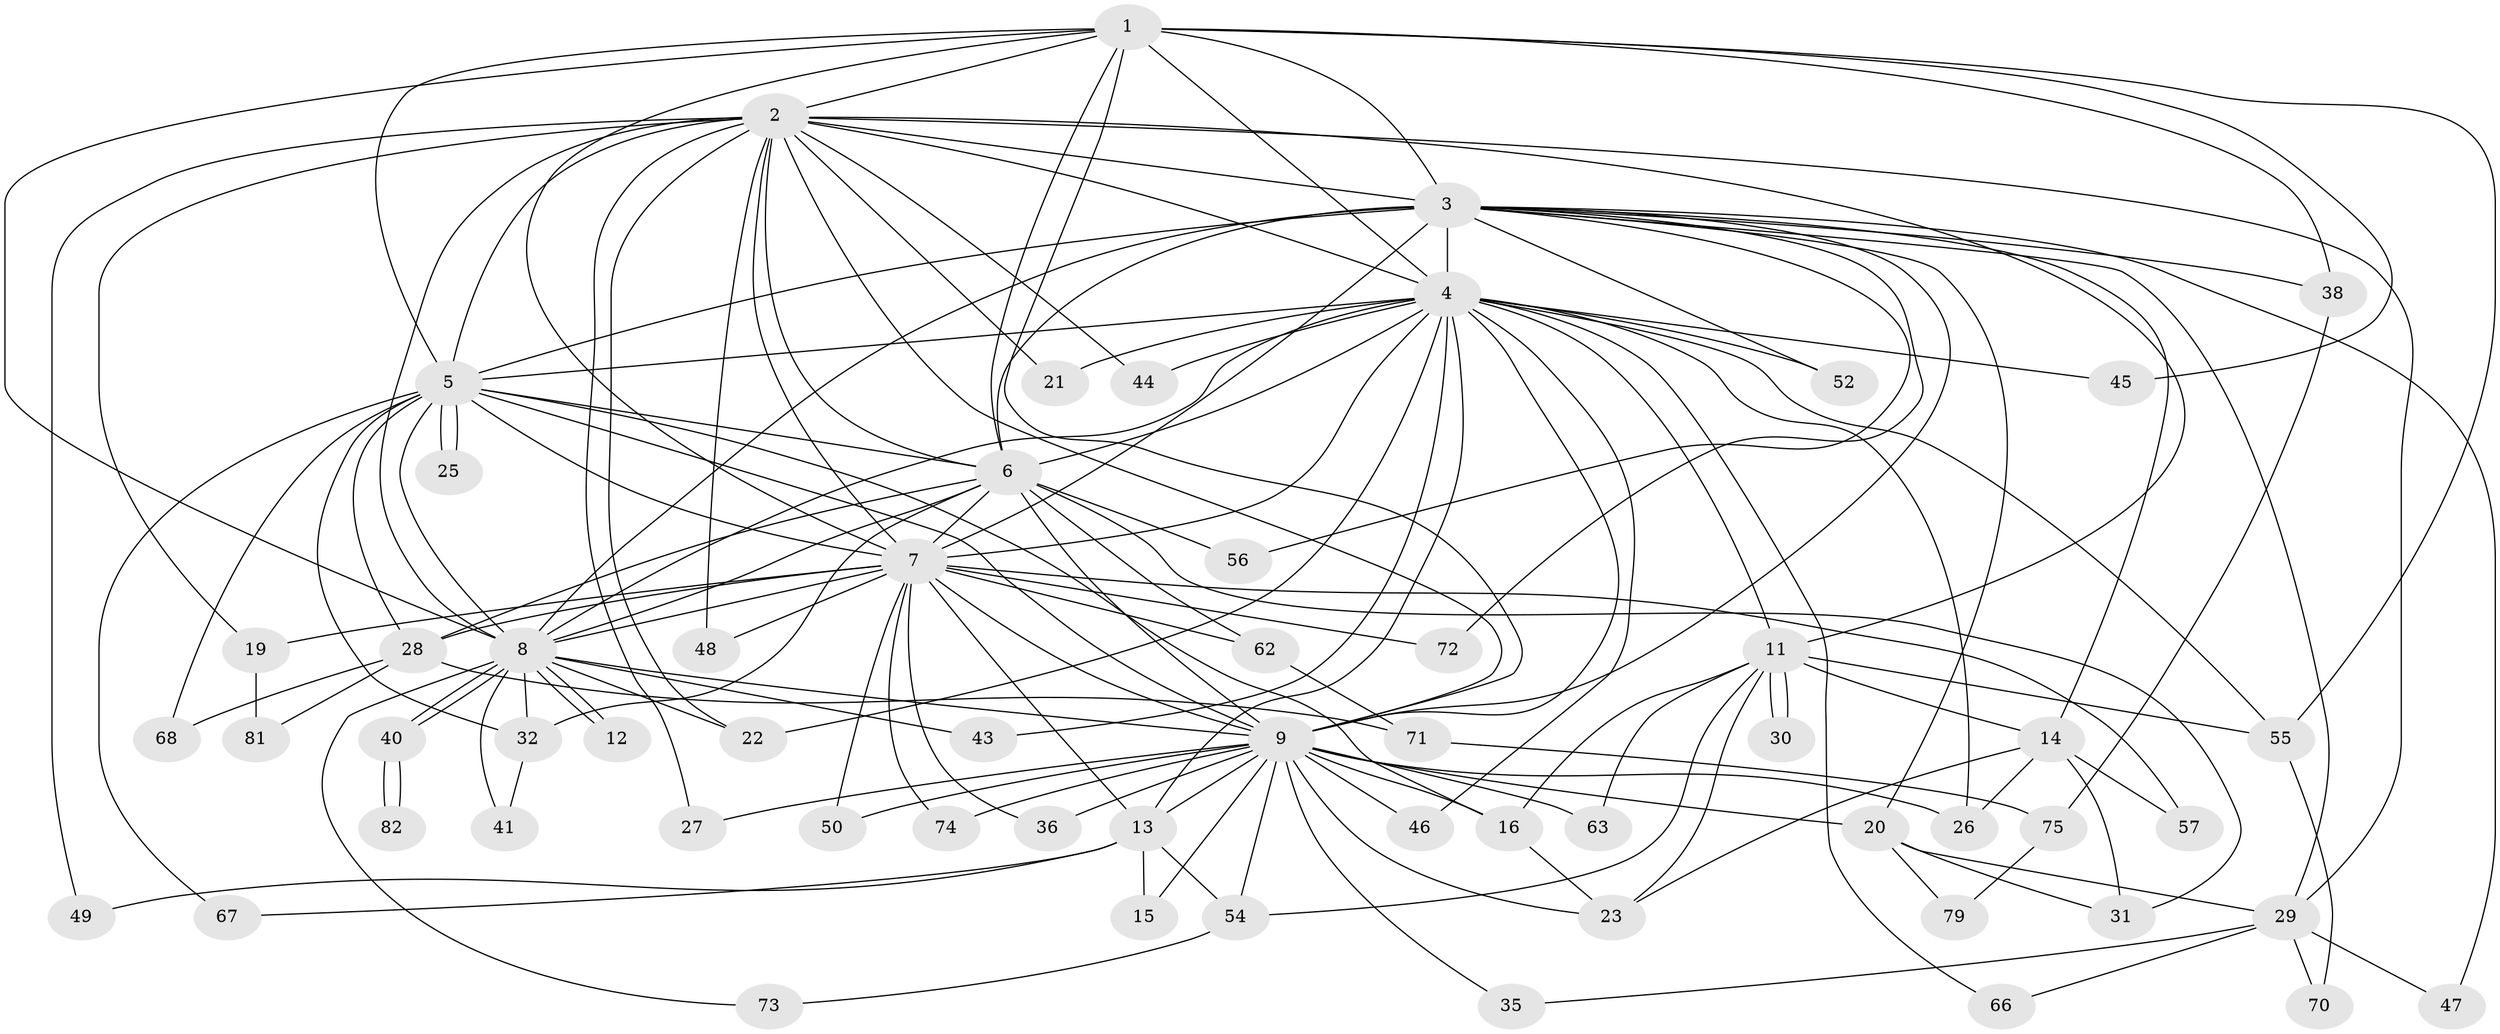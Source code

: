 // Generated by graph-tools (version 1.1) at 2025/51/02/27/25 19:51:47]
// undirected, 60 vertices, 150 edges
graph export_dot {
graph [start="1"]
  node [color=gray90,style=filled];
  1 [super="+61"];
  2 [super="+69"];
  3 [super="+10"];
  4 [super="+18"];
  5 [super="+51"];
  6 [super="+37"];
  7 [super="+76"];
  8 [super="+53"];
  9 [super="+33"];
  11 [super="+17"];
  12;
  13 [super="+42"];
  14 [super="+24"];
  15;
  16 [super="+65"];
  19;
  20;
  21;
  22 [super="+77"];
  23 [super="+80"];
  25;
  26 [super="+64"];
  27;
  28 [super="+60"];
  29 [super="+58"];
  30;
  31 [super="+34"];
  32 [super="+39"];
  35;
  36;
  38;
  40;
  41;
  43;
  44;
  45;
  46;
  47;
  48;
  49;
  50;
  52;
  54 [super="+59"];
  55 [super="+78"];
  56;
  57;
  62;
  63;
  66;
  67;
  68;
  70;
  71;
  72;
  73;
  74;
  75;
  79;
  81;
  82;
  1 -- 2;
  1 -- 3 [weight=2];
  1 -- 4;
  1 -- 5;
  1 -- 6;
  1 -- 7 [weight=2];
  1 -- 8;
  1 -- 9;
  1 -- 38;
  1 -- 45;
  1 -- 55;
  2 -- 3 [weight=2];
  2 -- 4;
  2 -- 5;
  2 -- 6;
  2 -- 7;
  2 -- 8;
  2 -- 9;
  2 -- 11;
  2 -- 19;
  2 -- 21;
  2 -- 22;
  2 -- 27;
  2 -- 29;
  2 -- 44;
  2 -- 48;
  2 -- 49;
  3 -- 4 [weight=2];
  3 -- 5 [weight=2];
  3 -- 6 [weight=2];
  3 -- 7 [weight=2];
  3 -- 8 [weight=2];
  3 -- 9 [weight=3];
  3 -- 20;
  3 -- 38;
  3 -- 52;
  3 -- 56;
  3 -- 72;
  3 -- 14;
  3 -- 47;
  3 -- 29;
  4 -- 5;
  4 -- 6;
  4 -- 7;
  4 -- 8;
  4 -- 9;
  4 -- 11 [weight=2];
  4 -- 21;
  4 -- 22;
  4 -- 26;
  4 -- 44;
  4 -- 45;
  4 -- 46;
  4 -- 55;
  4 -- 66;
  4 -- 43;
  4 -- 52;
  4 -- 13;
  5 -- 6 [weight=2];
  5 -- 7;
  5 -- 8 [weight=2];
  5 -- 9;
  5 -- 25;
  5 -- 25;
  5 -- 32;
  5 -- 67;
  5 -- 28;
  5 -- 68;
  5 -- 16;
  6 -- 7;
  6 -- 8;
  6 -- 9;
  6 -- 28;
  6 -- 31;
  6 -- 56;
  6 -- 62;
  6 -- 32;
  7 -- 8;
  7 -- 9 [weight=2];
  7 -- 13;
  7 -- 19;
  7 -- 28;
  7 -- 36;
  7 -- 48;
  7 -- 50;
  7 -- 57;
  7 -- 62;
  7 -- 72;
  7 -- 74;
  8 -- 9;
  8 -- 12;
  8 -- 12;
  8 -- 32;
  8 -- 40;
  8 -- 40;
  8 -- 41;
  8 -- 43;
  8 -- 73;
  8 -- 22;
  9 -- 13;
  9 -- 15;
  9 -- 16;
  9 -- 20;
  9 -- 23;
  9 -- 27;
  9 -- 35;
  9 -- 36;
  9 -- 46;
  9 -- 50;
  9 -- 54;
  9 -- 63;
  9 -- 74;
  9 -- 26;
  11 -- 14;
  11 -- 16;
  11 -- 23;
  11 -- 30;
  11 -- 30;
  11 -- 54;
  11 -- 55;
  11 -- 63;
  13 -- 15;
  13 -- 49;
  13 -- 67;
  13 -- 54;
  14 -- 23;
  14 -- 57;
  14 -- 26;
  14 -- 31;
  16 -- 23;
  19 -- 81;
  20 -- 31;
  20 -- 79;
  20 -- 29;
  28 -- 81;
  28 -- 71;
  28 -- 68;
  29 -- 35;
  29 -- 47;
  29 -- 70;
  29 -- 66;
  32 -- 41;
  38 -- 75;
  40 -- 82;
  40 -- 82;
  54 -- 73;
  55 -- 70;
  62 -- 71;
  71 -- 75;
  75 -- 79;
}
